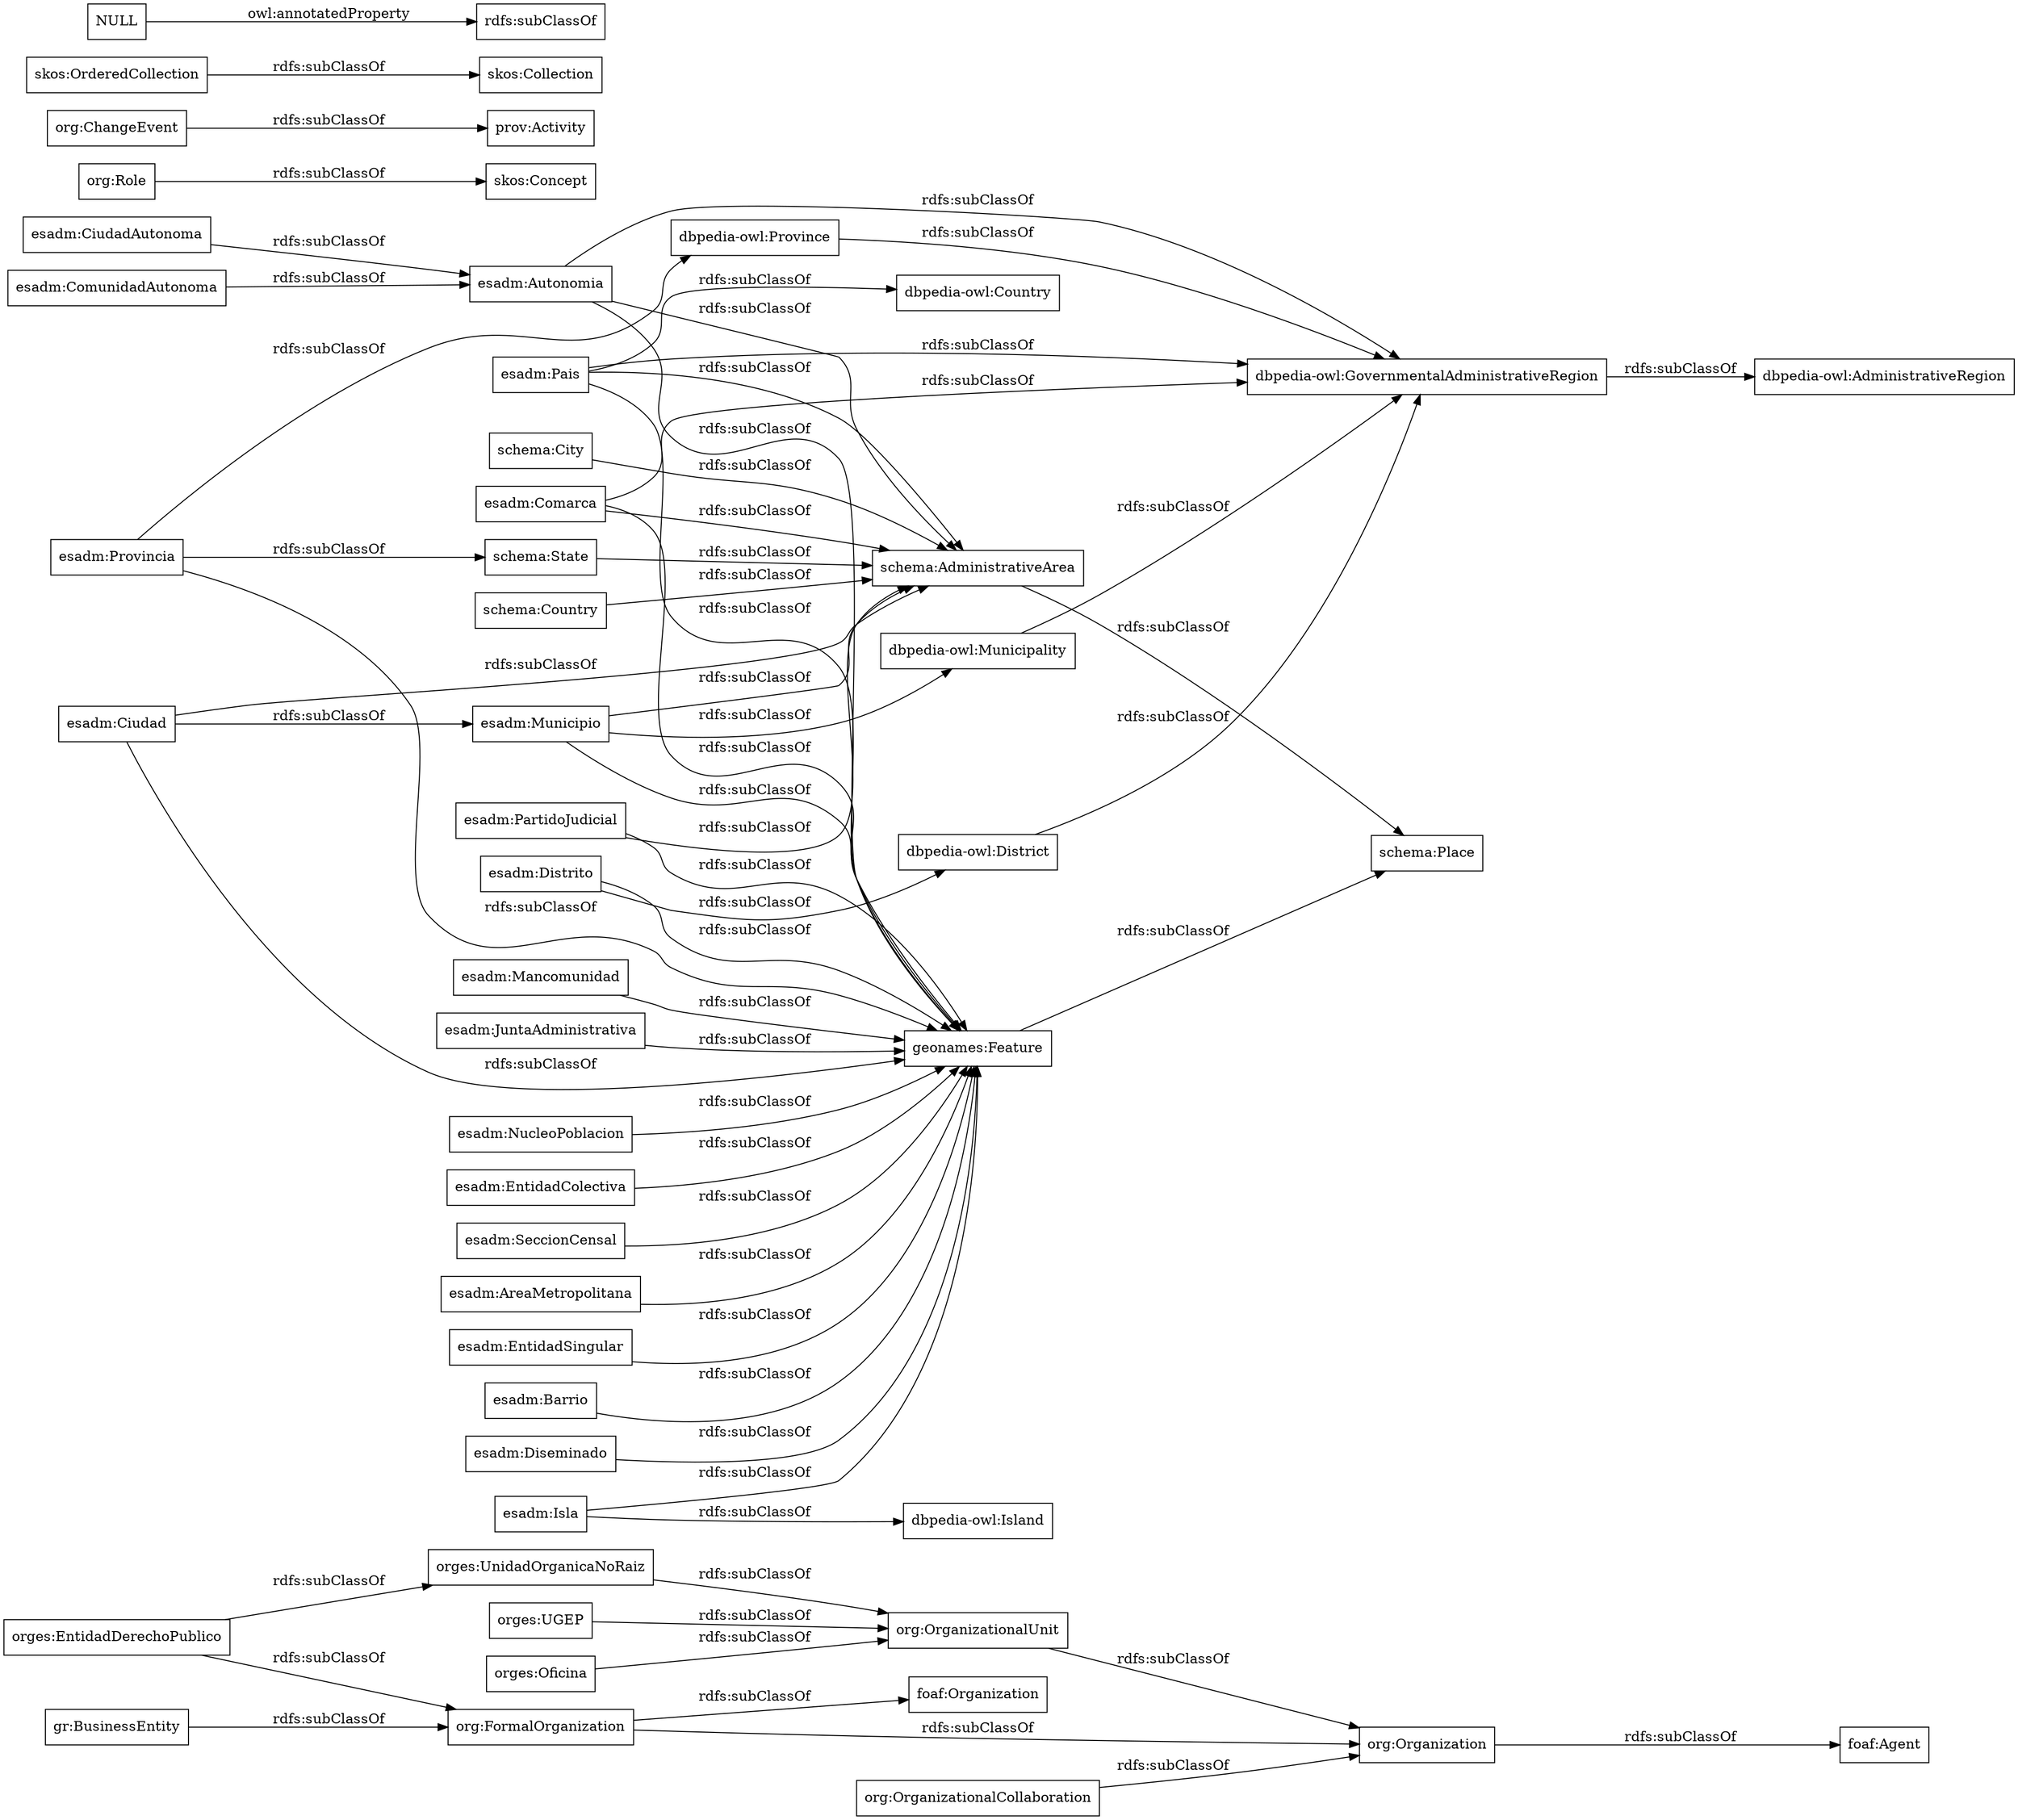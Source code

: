 digraph ar2dtool_diagram { 
rankdir=LR;
size="1000"
node [shape = rectangle, color="black"]; "orges:Oficina" "orges:UnidadOrganicaNoRaiz" "orges:EntidadDerechoPublico" "orges:UGEP" "esadm:Mancomunidad" "esadm:Comarca" "esadm:Isla" "schema:State" "dbpedia-owl:AdministrativeRegion" "dbpedia-owl:Province" "schema:Country" "geonames:Feature" "esadm:EntidadSingular" "esadm:Municipio" "esadm:Pais" "schema:AdministrativeArea" "esadm:CiudadAutonoma" "esadm:Barrio" "dbpedia-owl:Country" "esadm:Diseminado" "esadm:JuntaAdministrativa" "schema:City" "esadm:NucleoPoblacion" "esadm:Provincia" "esadm:EntidadColectiva" "esadm:PartidoJudicial" "dbpedia-owl:GovernmentalAdministrativeRegion" "esadm:ComunidadAutonoma" "skos:Concept" "schema:Place" "esadm:Ciudad" "dbpedia-owl:District" "esadm:Autonomia" "dbpedia-owl:Island" "dbpedia-owl:Municipality" "esadm:Distrito" "esadm:SeccionCensal" "esadm:AreaMetropolitana" "org:FormalOrganization" "org:OrganizationalCollaboration" "org:Organization" "org:Role" "org:ChangeEvent" "org:OrganizationalUnit" "skos:OrderedCollection" "skos:Collection" ; /*classes style*/
	"esadm:ComunidadAutonoma" -> "esadm:Autonomia" [ label = "rdfs:subClassOf" ];
	"org:Role" -> "skos:Concept" [ label = "rdfs:subClassOf" ];
	"esadm:PartidoJudicial" -> "geonames:Feature" [ label = "rdfs:subClassOf" ];
	"esadm:PartidoJudicial" -> "schema:AdministrativeArea" [ label = "rdfs:subClassOf" ];
	"org:OrganizationalUnit" -> "org:Organization" [ label = "rdfs:subClassOf" ];
	"schema:Country" -> "schema:AdministrativeArea" [ label = "rdfs:subClassOf" ];
	"orges:EntidadDerechoPublico" -> "org:FormalOrganization" [ label = "rdfs:subClassOf" ];
	"orges:EntidadDerechoPublico" -> "orges:UnidadOrganicaNoRaiz" [ label = "rdfs:subClassOf" ];
	"geonames:Feature" -> "schema:Place" [ label = "rdfs:subClassOf" ];
	"esadm:Distrito" -> "geonames:Feature" [ label = "rdfs:subClassOf" ];
	"esadm:Distrito" -> "dbpedia-owl:District" [ label = "rdfs:subClassOf" ];
	"orges:Oficina" -> "org:OrganizationalUnit" [ label = "rdfs:subClassOf" ];
	"schema:AdministrativeArea" -> "schema:Place" [ label = "rdfs:subClassOf" ];
	"dbpedia-owl:Municipality" -> "dbpedia-owl:GovernmentalAdministrativeRegion" [ label = "rdfs:subClassOf" ];
	"dbpedia-owl:GovernmentalAdministrativeRegion" -> "dbpedia-owl:AdministrativeRegion" [ label = "rdfs:subClassOf" ];
	"esadm:EntidadColectiva" -> "geonames:Feature" [ label = "rdfs:subClassOf" ];
	"esadm:Municipio" -> "geonames:Feature" [ label = "rdfs:subClassOf" ];
	"esadm:Municipio" -> "dbpedia-owl:Municipality" [ label = "rdfs:subClassOf" ];
	"esadm:Municipio" -> "schema:AdministrativeArea" [ label = "rdfs:subClassOf" ];
	"esadm:Diseminado" -> "geonames:Feature" [ label = "rdfs:subClassOf" ];
	"org:Organization" -> "foaf:Agent" [ label = "rdfs:subClassOf" ];
	"esadm:AreaMetropolitana" -> "geonames:Feature" [ label = "rdfs:subClassOf" ];
	"esadm:CiudadAutonoma" -> "esadm:Autonomia" [ label = "rdfs:subClassOf" ];
	"skos:OrderedCollection" -> "skos:Collection" [ label = "rdfs:subClassOf" ];
	"esadm:Provincia" -> "dbpedia-owl:Province" [ label = "rdfs:subClassOf" ];
	"esadm:Provincia" -> "geonames:Feature" [ label = "rdfs:subClassOf" ];
	"esadm:Provincia" -> "schema:State" [ label = "rdfs:subClassOf" ];
	"esadm:JuntaAdministrativa" -> "geonames:Feature" [ label = "rdfs:subClassOf" ];
	"orges:UnidadOrganicaNoRaiz" -> "org:OrganizationalUnit" [ label = "rdfs:subClassOf" ];
	"esadm:Autonomia" -> "schema:AdministrativeArea" [ label = "rdfs:subClassOf" ];
	"esadm:Autonomia" -> "dbpedia-owl:GovernmentalAdministrativeRegion" [ label = "rdfs:subClassOf" ];
	"esadm:Autonomia" -> "geonames:Feature" [ label = "rdfs:subClassOf" ];
	"esadm:EntidadSingular" -> "geonames:Feature" [ label = "rdfs:subClassOf" ];
	"dbpedia-owl:District" -> "dbpedia-owl:GovernmentalAdministrativeRegion" [ label = "rdfs:subClassOf" ];
	"org:ChangeEvent" -> "prov:Activity" [ label = "rdfs:subClassOf" ];
	"schema:City" -> "schema:AdministrativeArea" [ label = "rdfs:subClassOf" ];
	"esadm:Isla" -> "geonames:Feature" [ label = "rdfs:subClassOf" ];
	"esadm:Isla" -> "dbpedia-owl:Island" [ label = "rdfs:subClassOf" ];
	"esadm:Ciudad" -> "geonames:Feature" [ label = "rdfs:subClassOf" ];
	"esadm:Ciudad" -> "esadm:Municipio" [ label = "rdfs:subClassOf" ];
	"esadm:Ciudad" -> "schema:AdministrativeArea" [ label = "rdfs:subClassOf" ];
	"schema:State" -> "schema:AdministrativeArea" [ label = "rdfs:subClassOf" ];
	"NULL" -> "rdfs:subClassOf" [ label = "owl:annotatedProperty" ];
	"esadm:NucleoPoblacion" -> "geonames:Feature" [ label = "rdfs:subClassOf" ];
	"org:OrganizationalCollaboration" -> "org:Organization" [ label = "rdfs:subClassOf" ];
	"esadm:Barrio" -> "geonames:Feature" [ label = "rdfs:subClassOf" ];
	"gr:BusinessEntity" -> "org:FormalOrganization" [ label = "rdfs:subClassOf" ];
	"dbpedia-owl:Province" -> "dbpedia-owl:GovernmentalAdministrativeRegion" [ label = "rdfs:subClassOf" ];
	"orges:UGEP" -> "org:OrganizationalUnit" [ label = "rdfs:subClassOf" ];
	"esadm:Pais" -> "geonames:Feature" [ label = "rdfs:subClassOf" ];
	"esadm:Pais" -> "dbpedia-owl:Country" [ label = "rdfs:subClassOf" ];
	"esadm:Pais" -> "dbpedia-owl:GovernmentalAdministrativeRegion" [ label = "rdfs:subClassOf" ];
	"esadm:Pais" -> "schema:AdministrativeArea" [ label = "rdfs:subClassOf" ];
	"esadm:Mancomunidad" -> "geonames:Feature" [ label = "rdfs:subClassOf" ];
	"esadm:SeccionCensal" -> "geonames:Feature" [ label = "rdfs:subClassOf" ];
	"esadm:Comarca" -> "geonames:Feature" [ label = "rdfs:subClassOf" ];
	"esadm:Comarca" -> "schema:AdministrativeArea" [ label = "rdfs:subClassOf" ];
	"esadm:Comarca" -> "dbpedia-owl:GovernmentalAdministrativeRegion" [ label = "rdfs:subClassOf" ];
	"org:FormalOrganization" -> "org:Organization" [ label = "rdfs:subClassOf" ];
	"org:FormalOrganization" -> "foaf:Organization" [ label = "rdfs:subClassOf" ];

}
